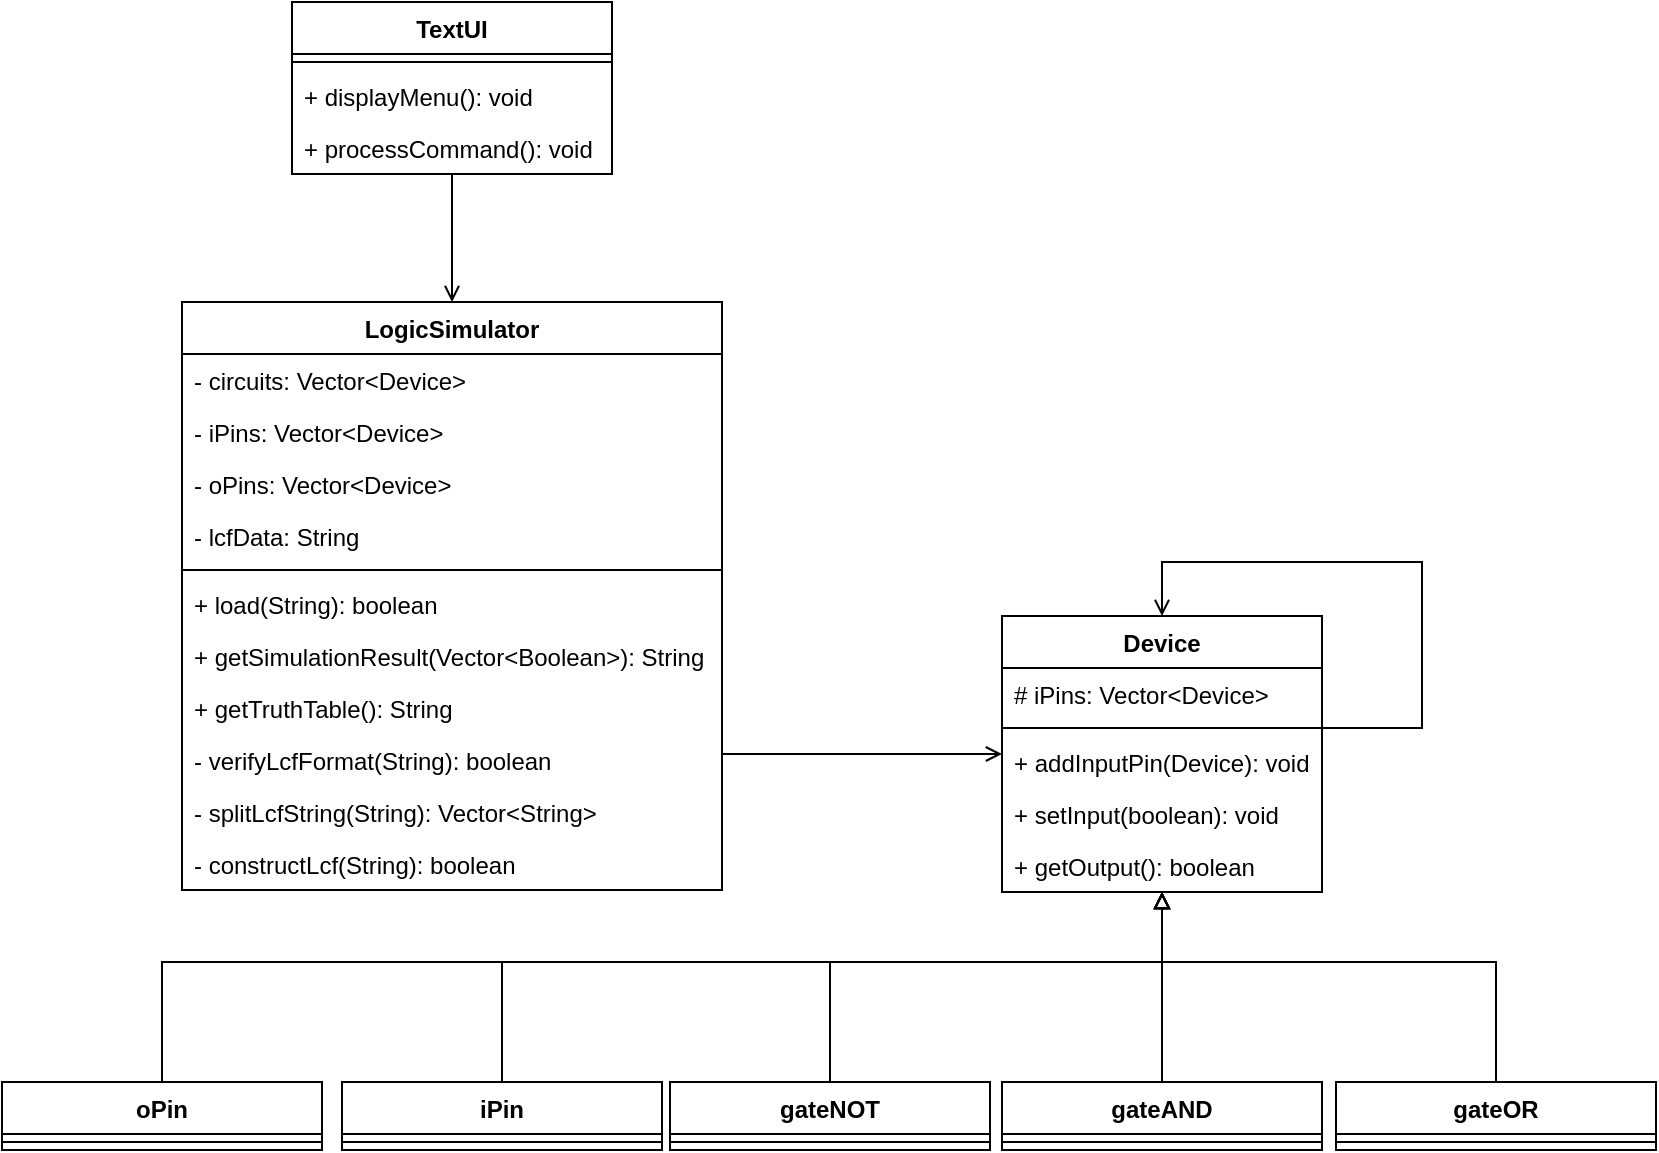 <mxfile version="13.6.4" type="device"><diagram id="BUzbDIUXZeJq5TnXbVtg" name="hw1"><mxGraphModel dx="1186" dy="764" grid="1" gridSize="10" guides="1" tooltips="1" connect="1" arrows="1" fold="1" page="1" pageScale="1" pageWidth="827" pageHeight="1169" math="0" shadow="0"><root><mxCell id="0"/><mxCell id="1" parent="0"/><mxCell id="UKW0mVFyyOg3hS2n9jeq-39" style="edgeStyle=orthogonalEdgeStyle;rounded=0;orthogonalLoop=1;jettySize=auto;html=1;endArrow=block;endFill=0;" parent="1" source="UKW0mVFyyOg3hS2n9jeq-11" target="UKW0mVFyyOg3hS2n9jeq-8" edge="1"><mxGeometry relative="1" as="geometry"><Array as="points"><mxPoint x="414" y="580"/><mxPoint x="580" y="580"/></Array></mxGeometry></mxCell><mxCell id="UKW0mVFyyOg3hS2n9jeq-11" value="gateNOT" style="swimlane;fontStyle=1;align=center;verticalAlign=top;childLayout=stackLayout;horizontal=1;startSize=26;horizontalStack=0;resizeParent=1;resizeParentMax=0;resizeLast=0;collapsible=1;marginBottom=0;" parent="1" vertex="1"><mxGeometry x="334" y="640" width="160" height="34" as="geometry"/></mxCell><mxCell id="UKW0mVFyyOg3hS2n9jeq-12" value="" style="line;strokeWidth=1;fillColor=none;align=left;verticalAlign=middle;spacingTop=-1;spacingLeft=3;spacingRight=3;rotatable=0;labelPosition=right;points=[];portConstraint=eastwest;" parent="UKW0mVFyyOg3hS2n9jeq-11" vertex="1"><mxGeometry y="26" width="160" height="8" as="geometry"/></mxCell><mxCell id="UKW0mVFyyOg3hS2n9jeq-36" style="edgeStyle=orthogonalEdgeStyle;rounded=0;orthogonalLoop=1;jettySize=auto;html=1;endArrow=block;endFill=0;" parent="1" source="UKW0mVFyyOg3hS2n9jeq-14" target="UKW0mVFyyOg3hS2n9jeq-8" edge="1"><mxGeometry relative="1" as="geometry"/></mxCell><mxCell id="UKW0mVFyyOg3hS2n9jeq-38" style="edgeStyle=orthogonalEdgeStyle;rounded=0;orthogonalLoop=1;jettySize=auto;html=1;endArrow=block;endFill=0;" parent="1" source="UKW0mVFyyOg3hS2n9jeq-17" target="UKW0mVFyyOg3hS2n9jeq-8" edge="1"><mxGeometry relative="1" as="geometry"><Array as="points"><mxPoint x="747" y="580"/><mxPoint x="580" y="580"/></Array></mxGeometry></mxCell><mxCell id="UKW0mVFyyOg3hS2n9jeq-17" value="gateOR" style="swimlane;fontStyle=1;align=center;verticalAlign=top;childLayout=stackLayout;horizontal=1;startSize=26;horizontalStack=0;resizeParent=1;resizeParentMax=0;resizeLast=0;collapsible=1;marginBottom=0;" parent="1" vertex="1"><mxGeometry x="667" y="640" width="160" height="34" as="geometry"/></mxCell><mxCell id="UKW0mVFyyOg3hS2n9jeq-18" value="" style="line;strokeWidth=1;fillColor=none;align=left;verticalAlign=middle;spacingTop=-1;spacingLeft=3;spacingRight=3;rotatable=0;labelPosition=right;points=[];portConstraint=eastwest;" parent="UKW0mVFyyOg3hS2n9jeq-17" vertex="1"><mxGeometry y="26" width="160" height="8" as="geometry"/></mxCell><mxCell id="UKW0mVFyyOg3hS2n9jeq-40" style="edgeStyle=orthogonalEdgeStyle;rounded=0;orthogonalLoop=1;jettySize=auto;html=1;exitX=0.5;exitY=0;exitDx=0;exitDy=0;endArrow=block;endFill=0;" parent="1" source="UKW0mVFyyOg3hS2n9jeq-20" target="UKW0mVFyyOg3hS2n9jeq-8" edge="1"><mxGeometry relative="1" as="geometry"><Array as="points"><mxPoint x="250" y="580"/><mxPoint x="580" y="580"/></Array></mxGeometry></mxCell><mxCell id="UKW0mVFyyOg3hS2n9jeq-20" value="iPin" style="swimlane;fontStyle=1;align=center;verticalAlign=top;childLayout=stackLayout;horizontal=1;startSize=26;horizontalStack=0;resizeParent=1;resizeParentMax=0;resizeLast=0;collapsible=1;marginBottom=0;" parent="1" vertex="1"><mxGeometry x="170" y="640" width="160" height="34" as="geometry"/></mxCell><mxCell id="UKW0mVFyyOg3hS2n9jeq-21" value="" style="line;strokeWidth=1;fillColor=none;align=left;verticalAlign=middle;spacingTop=-1;spacingLeft=3;spacingRight=3;rotatable=0;labelPosition=right;points=[];portConstraint=eastwest;" parent="UKW0mVFyyOg3hS2n9jeq-20" vertex="1"><mxGeometry y="26" width="160" height="8" as="geometry"/></mxCell><mxCell id="UKW0mVFyyOg3hS2n9jeq-41" style="edgeStyle=orthogonalEdgeStyle;rounded=0;orthogonalLoop=1;jettySize=auto;html=1;endArrow=block;endFill=0;" parent="1" source="UKW0mVFyyOg3hS2n9jeq-23" target="UKW0mVFyyOg3hS2n9jeq-8" edge="1"><mxGeometry relative="1" as="geometry"><Array as="points"><mxPoint x="80" y="580"/><mxPoint x="580" y="580"/></Array></mxGeometry></mxCell><mxCell id="UKW0mVFyyOg3hS2n9jeq-23" value="oPin" style="swimlane;fontStyle=1;align=center;verticalAlign=top;childLayout=stackLayout;horizontal=1;startSize=26;horizontalStack=0;resizeParent=1;resizeParentMax=0;resizeLast=0;collapsible=1;marginBottom=0;" parent="1" vertex="1"><mxGeometry y="640" width="160" height="34" as="geometry"/></mxCell><mxCell id="UKW0mVFyyOg3hS2n9jeq-24" value="" style="line;strokeWidth=1;fillColor=none;align=left;verticalAlign=middle;spacingTop=-1;spacingLeft=3;spacingRight=3;rotatable=0;labelPosition=right;points=[];portConstraint=eastwest;" parent="UKW0mVFyyOg3hS2n9jeq-23" vertex="1"><mxGeometry y="26" width="160" height="8" as="geometry"/></mxCell><mxCell id="UKW0mVFyyOg3hS2n9jeq-29" style="edgeStyle=orthogonalEdgeStyle;rounded=0;orthogonalLoop=1;jettySize=auto;html=1;endArrow=open;endFill=0;" parent="1" source="UKW0mVFyyOg3hS2n9jeq-5" target="UKW0mVFyyOg3hS2n9jeq-8" edge="1"><mxGeometry relative="1" as="geometry"><Array as="points"><mxPoint x="400" y="476"/><mxPoint x="400" y="476"/></Array></mxGeometry></mxCell><mxCell id="UKW0mVFyyOg3hS2n9jeq-28" style="edgeStyle=orthogonalEdgeStyle;rounded=0;orthogonalLoop=1;jettySize=auto;html=1;endArrow=open;endFill=0;" parent="1" source="UKW0mVFyyOg3hS2n9jeq-1" target="UKW0mVFyyOg3hS2n9jeq-5" edge="1"><mxGeometry relative="1" as="geometry"/></mxCell><mxCell id="UKW0mVFyyOg3hS2n9jeq-30" style="edgeStyle=orthogonalEdgeStyle;rounded=0;orthogonalLoop=1;jettySize=auto;html=1;endArrow=open;endFill=0;" parent="1" source="UKW0mVFyyOg3hS2n9jeq-8" target="UKW0mVFyyOg3hS2n9jeq-8" edge="1"><mxGeometry relative="1" as="geometry"><Array as="points"><mxPoint x="710" y="463"/><mxPoint x="680" y="380"/></Array></mxGeometry></mxCell><mxCell id="UKW0mVFyyOg3hS2n9jeq-14" value="gateAND" style="swimlane;fontStyle=1;align=center;verticalAlign=top;childLayout=stackLayout;horizontal=1;startSize=26;horizontalStack=0;resizeParent=1;resizeParentMax=0;resizeLast=0;collapsible=1;marginBottom=0;" parent="1" vertex="1"><mxGeometry x="500" y="640" width="160" height="34" as="geometry"/></mxCell><mxCell id="UKW0mVFyyOg3hS2n9jeq-15" value="" style="line;strokeWidth=1;fillColor=none;align=left;verticalAlign=middle;spacingTop=-1;spacingLeft=3;spacingRight=3;rotatable=0;labelPosition=right;points=[];portConstraint=eastwest;" parent="UKW0mVFyyOg3hS2n9jeq-14" vertex="1"><mxGeometry y="26" width="160" height="8" as="geometry"/></mxCell><mxCell id="UKW0mVFyyOg3hS2n9jeq-8" value="Device" style="swimlane;fontStyle=1;align=center;verticalAlign=top;childLayout=stackLayout;horizontal=1;startSize=26;horizontalStack=0;resizeParent=1;resizeParentMax=0;resizeLast=0;collapsible=1;marginBottom=0;" parent="1" vertex="1"><mxGeometry x="500" y="407" width="160" height="138" as="geometry"/></mxCell><mxCell id="UKW0mVFyyOg3hS2n9jeq-26" value="# iPins: Vector&lt;Device&gt;" style="text;strokeColor=none;fillColor=none;align=left;verticalAlign=top;spacingLeft=4;spacingRight=4;overflow=hidden;rotatable=0;points=[[0,0.5],[1,0.5]];portConstraint=eastwest;" parent="UKW0mVFyyOg3hS2n9jeq-8" vertex="1"><mxGeometry y="26" width="160" height="26" as="geometry"/></mxCell><mxCell id="UKW0mVFyyOg3hS2n9jeq-9" value="" style="line;strokeWidth=1;fillColor=none;align=left;verticalAlign=middle;spacingTop=-1;spacingLeft=3;spacingRight=3;rotatable=0;labelPosition=right;points=[];portConstraint=eastwest;" parent="UKW0mVFyyOg3hS2n9jeq-8" vertex="1"><mxGeometry y="52" width="160" height="8" as="geometry"/></mxCell><mxCell id="UKW0mVFyyOg3hS2n9jeq-10" value="+ addInputPin(Device): void" style="text;strokeColor=none;fillColor=none;align=left;verticalAlign=top;spacingLeft=4;spacingRight=4;overflow=hidden;rotatable=0;points=[[0,0.5],[1,0.5]];portConstraint=eastwest;" parent="UKW0mVFyyOg3hS2n9jeq-8" vertex="1"><mxGeometry y="60" width="160" height="26" as="geometry"/></mxCell><mxCell id="-MKHbGFtCqabFj0Fwie_-2" value="+ setInput(boolean): void" style="text;strokeColor=none;fillColor=none;align=left;verticalAlign=top;spacingLeft=4;spacingRight=4;overflow=hidden;rotatable=0;points=[[0,0.5],[1,0.5]];portConstraint=eastwest;" parent="UKW0mVFyyOg3hS2n9jeq-8" vertex="1"><mxGeometry y="86" width="160" height="26" as="geometry"/></mxCell><mxCell id="Ny2Fkejt8bw9cPsmx3Bl-1" value="+ getOutput(): boolean" style="text;strokeColor=none;fillColor=none;align=left;verticalAlign=top;spacingLeft=4;spacingRight=4;overflow=hidden;rotatable=0;points=[[0,0.5],[1,0.5]];portConstraint=eastwest;" parent="UKW0mVFyyOg3hS2n9jeq-8" vertex="1"><mxGeometry y="112" width="160" height="26" as="geometry"/></mxCell><mxCell id="UKW0mVFyyOg3hS2n9jeq-1" value="TextUI" style="swimlane;fontStyle=1;align=center;verticalAlign=top;childLayout=stackLayout;horizontal=1;startSize=26;horizontalStack=0;resizeParent=1;resizeParentMax=0;resizeLast=0;collapsible=1;marginBottom=0;" parent="1" vertex="1"><mxGeometry x="145" y="100" width="160" height="86" as="geometry"/></mxCell><mxCell id="UKW0mVFyyOg3hS2n9jeq-3" value="" style="line;strokeWidth=1;fillColor=none;align=left;verticalAlign=middle;spacingTop=-1;spacingLeft=3;spacingRight=3;rotatable=0;labelPosition=right;points=[];portConstraint=eastwest;" parent="UKW0mVFyyOg3hS2n9jeq-1" vertex="1"><mxGeometry y="26" width="160" height="8" as="geometry"/></mxCell><mxCell id="UKW0mVFyyOg3hS2n9jeq-4" value="+ displayMenu(): void" style="text;strokeColor=none;fillColor=none;align=left;verticalAlign=top;spacingLeft=4;spacingRight=4;overflow=hidden;rotatable=0;points=[[0,0.5],[1,0.5]];portConstraint=eastwest;" parent="UKW0mVFyyOg3hS2n9jeq-1" vertex="1"><mxGeometry y="34" width="160" height="26" as="geometry"/></mxCell><mxCell id="UKW0mVFyyOg3hS2n9jeq-27" value="+ processCommand(): void" style="text;strokeColor=none;fillColor=none;align=left;verticalAlign=top;spacingLeft=4;spacingRight=4;overflow=hidden;rotatable=0;points=[[0,0.5],[1,0.5]];portConstraint=eastwest;" parent="UKW0mVFyyOg3hS2n9jeq-1" vertex="1"><mxGeometry y="60" width="160" height="26" as="geometry"/></mxCell><mxCell id="UKW0mVFyyOg3hS2n9jeq-5" value="LogicSimulator" style="swimlane;fontStyle=1;align=center;verticalAlign=top;childLayout=stackLayout;horizontal=1;startSize=26;horizontalStack=0;resizeParent=1;resizeParentMax=0;resizeLast=0;collapsible=1;marginBottom=0;" parent="1" vertex="1"><mxGeometry x="90" y="250" width="270" height="294" as="geometry"/></mxCell><mxCell id="UKW0mVFyyOg3hS2n9jeq-33" value="- circuits: Vector&lt;Device&gt;" style="text;strokeColor=none;fillColor=none;align=left;verticalAlign=top;spacingLeft=4;spacingRight=4;overflow=hidden;rotatable=0;points=[[0,0.5],[1,0.5]];portConstraint=eastwest;" parent="UKW0mVFyyOg3hS2n9jeq-5" vertex="1"><mxGeometry y="26" width="270" height="26" as="geometry"/></mxCell><mxCell id="UKW0mVFyyOg3hS2n9jeq-34" value="- iPins: Vector&lt;Device&gt;" style="text;strokeColor=none;fillColor=none;align=left;verticalAlign=top;spacingLeft=4;spacingRight=4;overflow=hidden;rotatable=0;points=[[0,0.5],[1,0.5]];portConstraint=eastwest;" parent="UKW0mVFyyOg3hS2n9jeq-5" vertex="1"><mxGeometry y="52" width="270" height="26" as="geometry"/></mxCell><mxCell id="UKW0mVFyyOg3hS2n9jeq-35" value="- oPins: Vector&lt;Device&gt;" style="text;strokeColor=none;fillColor=none;align=left;verticalAlign=top;spacingLeft=4;spacingRight=4;overflow=hidden;rotatable=0;points=[[0,0.5],[1,0.5]];portConstraint=eastwest;" parent="UKW0mVFyyOg3hS2n9jeq-5" vertex="1"><mxGeometry y="78" width="270" height="26" as="geometry"/></mxCell><mxCell id="hGaYhpf4hvr3koQhJ0Kp-8" value="- lcfData: String" style="text;strokeColor=none;fillColor=none;align=left;verticalAlign=top;spacingLeft=4;spacingRight=4;overflow=hidden;rotatable=0;points=[[0,0.5],[1,0.5]];portConstraint=eastwest;" vertex="1" parent="UKW0mVFyyOg3hS2n9jeq-5"><mxGeometry y="104" width="270" height="26" as="geometry"/></mxCell><mxCell id="UKW0mVFyyOg3hS2n9jeq-6" value="" style="line;strokeWidth=1;fillColor=none;align=left;verticalAlign=middle;spacingTop=-1;spacingLeft=3;spacingRight=3;rotatable=0;labelPosition=right;points=[];portConstraint=eastwest;" parent="UKW0mVFyyOg3hS2n9jeq-5" vertex="1"><mxGeometry y="130" width="270" height="8" as="geometry"/></mxCell><mxCell id="UKW0mVFyyOg3hS2n9jeq-32" value="+ load(String): boolean" style="text;strokeColor=none;fillColor=none;align=left;verticalAlign=top;spacingLeft=4;spacingRight=4;overflow=hidden;rotatable=0;points=[[0,0.5],[1,0.5]];portConstraint=eastwest;" parent="UKW0mVFyyOg3hS2n9jeq-5" vertex="1"><mxGeometry y="138" width="270" height="26" as="geometry"/></mxCell><mxCell id="UKW0mVFyyOg3hS2n9jeq-7" value="+ getSimulationResult(Vector&lt;Boolean&gt;): String" style="text;strokeColor=none;fillColor=none;align=left;verticalAlign=top;spacingLeft=4;spacingRight=4;overflow=hidden;rotatable=0;points=[[0,0.5],[1,0.5]];portConstraint=eastwest;" parent="UKW0mVFyyOg3hS2n9jeq-5" vertex="1"><mxGeometry y="164" width="270" height="26" as="geometry"/></mxCell><mxCell id="UKW0mVFyyOg3hS2n9jeq-31" value="+ getTruthTable(): String" style="text;strokeColor=none;fillColor=none;align=left;verticalAlign=top;spacingLeft=4;spacingRight=4;overflow=hidden;rotatable=0;points=[[0,0.5],[1,0.5]];portConstraint=eastwest;" parent="UKW0mVFyyOg3hS2n9jeq-5" vertex="1"><mxGeometry y="190" width="270" height="26" as="geometry"/></mxCell><mxCell id="hGaYhpf4hvr3koQhJ0Kp-5" value="- verifyLcfFormat(String): boolean&#10;" style="text;strokeColor=none;fillColor=none;align=left;verticalAlign=top;spacingLeft=4;spacingRight=4;overflow=hidden;rotatable=0;points=[[0,0.5],[1,0.5]];portConstraint=eastwest;" vertex="1" parent="UKW0mVFyyOg3hS2n9jeq-5"><mxGeometry y="216" width="270" height="26" as="geometry"/></mxCell><mxCell id="hGaYhpf4hvr3koQhJ0Kp-7" value="- splitLcfString(String): Vector&lt;String&gt;&#10;" style="text;strokeColor=none;fillColor=none;align=left;verticalAlign=top;spacingLeft=4;spacingRight=4;overflow=hidden;rotatable=0;points=[[0,0.5],[1,0.5]];portConstraint=eastwest;" vertex="1" parent="UKW0mVFyyOg3hS2n9jeq-5"><mxGeometry y="242" width="270" height="26" as="geometry"/></mxCell><mxCell id="hGaYhpf4hvr3koQhJ0Kp-6" value="- constructLcf(String): boolean&#10;" style="text;strokeColor=none;fillColor=none;align=left;verticalAlign=top;spacingLeft=4;spacingRight=4;overflow=hidden;rotatable=0;points=[[0,0.5],[1,0.5]];portConstraint=eastwest;" vertex="1" parent="UKW0mVFyyOg3hS2n9jeq-5"><mxGeometry y="268" width="270" height="26" as="geometry"/></mxCell></root></mxGraphModel></diagram></mxfile>